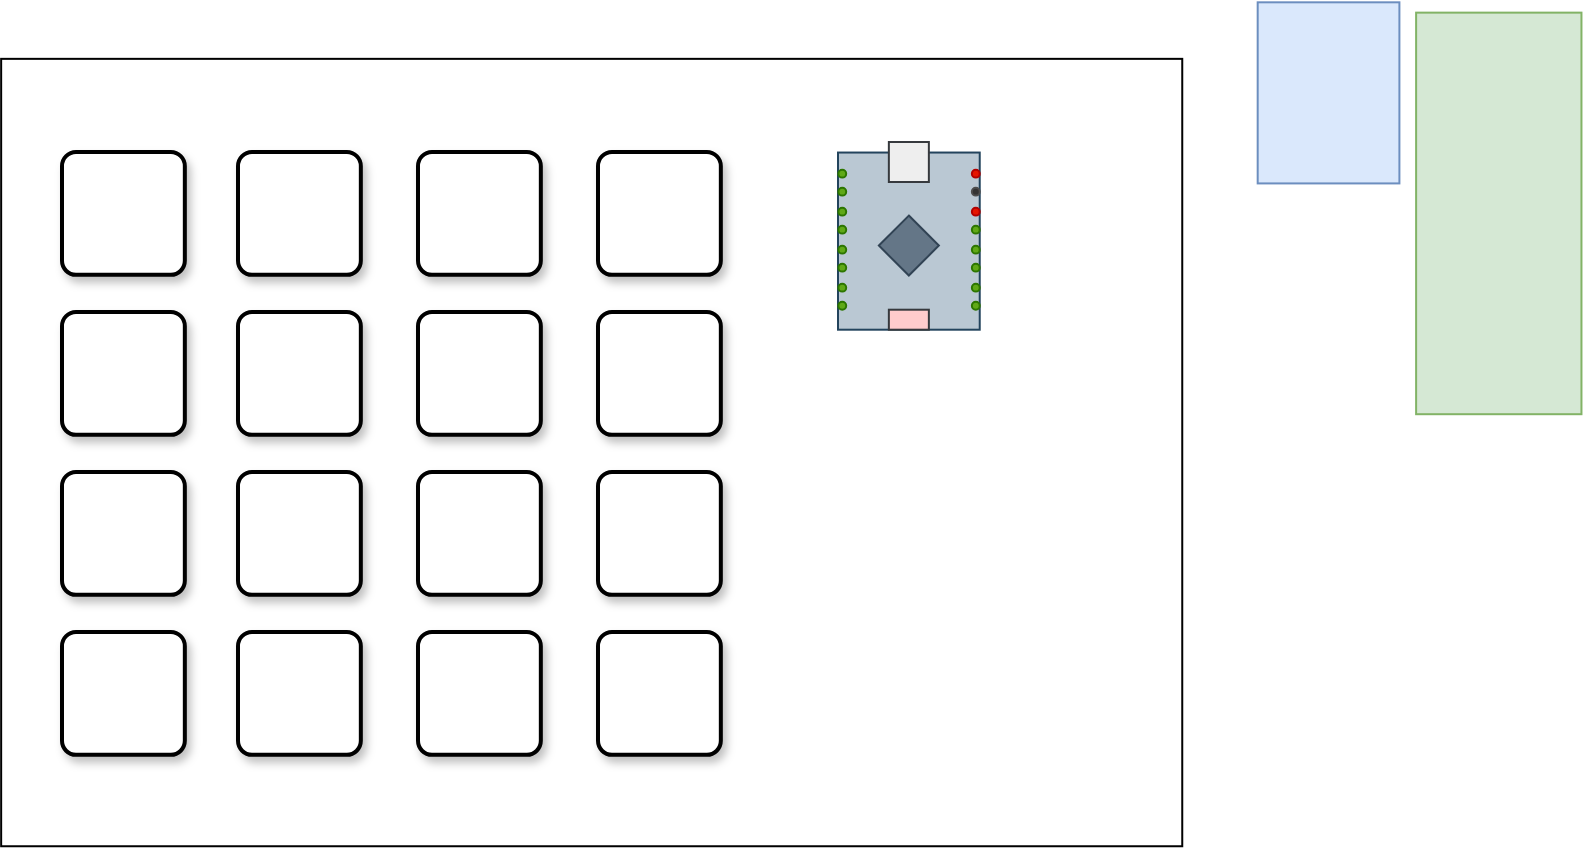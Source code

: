 <mxfile>
    <diagram id="8DtszeBpPk615TdrCxlv" name="Page-1">
        <mxGraphModel dx="848" dy="820" grid="1" gridSize="10" guides="1" tooltips="1" connect="1" arrows="1" fold="1" page="0" pageScale="1" pageWidth="827" pageHeight="1169" math="0" shadow="0">
            <root>
                <mxCell id="0"/>
                <mxCell id="1" parent="0"/>
                <mxCell id="2" value="" style="whiteSpace=wrap;html=1;rotation=-90;" vertex="1" parent="1">
                    <mxGeometry x="210" y="240" width="393.7" height="590.55" as="geometry"/>
                </mxCell>
                <mxCell id="3" value="" style="rounded=1;whiteSpace=wrap;html=1;absoluteArcSize=1;arcSize=14;strokeWidth=2;aspect=fixed;glass=0;shadow=1;rotation=-90;" vertex="1" parent="1">
                    <mxGeometry x="142" y="625" width="61.417" height="61.417" as="geometry"/>
                </mxCell>
                <mxCell id="4" value="" style="rounded=1;whiteSpace=wrap;html=1;absoluteArcSize=1;arcSize=14;strokeWidth=2;aspect=fixed;glass=0;shadow=1;rotation=-90;" vertex="1" parent="1">
                    <mxGeometry x="142" y="545" width="61.417" height="61.417" as="geometry"/>
                </mxCell>
                <mxCell id="5" value="" style="rounded=1;whiteSpace=wrap;html=1;absoluteArcSize=1;arcSize=14;strokeWidth=2;aspect=fixed;glass=0;shadow=1;rotation=-90;" vertex="1" parent="1">
                    <mxGeometry x="142" y="465" width="61.417" height="61.417" as="geometry"/>
                </mxCell>
                <mxCell id="6" value="" style="rounded=1;whiteSpace=wrap;html=1;absoluteArcSize=1;arcSize=14;strokeWidth=2;aspect=fixed;glass=0;shadow=1;rotation=-90;" vertex="1" parent="1">
                    <mxGeometry x="142" y="385" width="61.417" height="61.417" as="geometry"/>
                </mxCell>
                <mxCell id="8" value="" style="rounded=1;whiteSpace=wrap;html=1;absoluteArcSize=1;arcSize=14;strokeWidth=2;aspect=fixed;glass=0;shadow=1;rotation=-90;" vertex="1" parent="1">
                    <mxGeometry x="230" y="385" width="61.417" height="61.417" as="geometry"/>
                </mxCell>
                <mxCell id="9" value="" style="rounded=1;whiteSpace=wrap;html=1;absoluteArcSize=1;arcSize=14;strokeWidth=2;aspect=fixed;glass=0;shadow=1;rotation=-90;" vertex="1" parent="1">
                    <mxGeometry x="230" y="465" width="61.417" height="61.417" as="geometry"/>
                </mxCell>
                <mxCell id="10" value="" style="rounded=1;whiteSpace=wrap;html=1;absoluteArcSize=1;arcSize=14;strokeWidth=2;aspect=fixed;glass=0;shadow=1;rotation=-90;" vertex="1" parent="1">
                    <mxGeometry x="230" y="545" width="61.417" height="61.417" as="geometry"/>
                </mxCell>
                <mxCell id="11" value="" style="rounded=1;whiteSpace=wrap;html=1;absoluteArcSize=1;arcSize=14;strokeWidth=2;aspect=fixed;glass=0;shadow=1;rotation=-90;" vertex="1" parent="1">
                    <mxGeometry x="230" y="625" width="61.417" height="61.417" as="geometry"/>
                </mxCell>
                <mxCell id="12" value="" style="rounded=1;whiteSpace=wrap;html=1;absoluteArcSize=1;arcSize=14;strokeWidth=2;aspect=fixed;glass=0;shadow=1;rotation=-90;" vertex="1" parent="1">
                    <mxGeometry x="320" y="385" width="61.417" height="61.417" as="geometry"/>
                </mxCell>
                <mxCell id="13" value="" style="rounded=1;whiteSpace=wrap;html=1;absoluteArcSize=1;arcSize=14;strokeWidth=2;aspect=fixed;glass=0;shadow=1;rotation=-90;" vertex="1" parent="1">
                    <mxGeometry x="320" y="465" width="61.417" height="61.417" as="geometry"/>
                </mxCell>
                <mxCell id="14" value="" style="rounded=1;whiteSpace=wrap;html=1;absoluteArcSize=1;arcSize=14;strokeWidth=2;aspect=fixed;glass=0;shadow=1;rotation=-90;" vertex="1" parent="1">
                    <mxGeometry x="320" y="545" width="61.417" height="61.417" as="geometry"/>
                </mxCell>
                <mxCell id="15" value="" style="rounded=1;whiteSpace=wrap;html=1;absoluteArcSize=1;arcSize=14;strokeWidth=2;aspect=fixed;glass=0;shadow=1;rotation=-90;" vertex="1" parent="1">
                    <mxGeometry x="320" y="625" width="61.417" height="61.417" as="geometry"/>
                </mxCell>
                <mxCell id="16" value="" style="rounded=1;whiteSpace=wrap;html=1;absoluteArcSize=1;arcSize=14;strokeWidth=2;aspect=fixed;glass=0;shadow=1;rotation=-90;" vertex="1" parent="1">
                    <mxGeometry x="410" y="385" width="61.417" height="61.417" as="geometry"/>
                </mxCell>
                <mxCell id="17" value="" style="rounded=1;whiteSpace=wrap;html=1;absoluteArcSize=1;arcSize=14;strokeWidth=2;aspect=fixed;glass=0;shadow=1;rotation=-90;" vertex="1" parent="1">
                    <mxGeometry x="410" y="465" width="61.417" height="61.417" as="geometry"/>
                </mxCell>
                <mxCell id="18" value="" style="rounded=1;whiteSpace=wrap;html=1;absoluteArcSize=1;arcSize=14;strokeWidth=2;aspect=fixed;glass=0;shadow=1;rotation=-90;" vertex="1" parent="1">
                    <mxGeometry x="410" y="545" width="61.417" height="61.417" as="geometry"/>
                </mxCell>
                <mxCell id="19" value="" style="rounded=1;whiteSpace=wrap;html=1;absoluteArcSize=1;arcSize=14;strokeWidth=2;aspect=fixed;glass=0;shadow=1;rotation=-90;" vertex="1" parent="1">
                    <mxGeometry x="410" y="625" width="61.417" height="61.417" as="geometry"/>
                </mxCell>
                <mxCell id="21" value="" style="whiteSpace=wrap;html=1;aspect=fixed;fillColor=#d5e8d4;strokeColor=#82b366;rotation=-90;" vertex="1" parent="1">
                    <mxGeometry x="760" y="374.37" width="200.787" height="82.677" as="geometry"/>
                </mxCell>
                <mxCell id="22" value="" style="whiteSpace=wrap;html=1;fillColor=#dae8fc;strokeColor=#6c8ebf;rotation=-90;" vertex="1" parent="1">
                    <mxGeometry x="730" y="320" width="90.551" height="70.866" as="geometry"/>
                </mxCell>
                <mxCell id="43" value="" style="group" vertex="1" connectable="0" parent="1">
                    <mxGeometry x="530" y="380.0" width="70.867" height="93.852" as="geometry"/>
                </mxCell>
                <mxCell id="23" value="" style="whiteSpace=wrap;html=1;fillColor=#bac8d3;strokeColor=#23445d;rotation=0;" vertex="1" parent="43">
                    <mxGeometry y="5.27" width="70.866" height="88.582" as="geometry"/>
                </mxCell>
                <mxCell id="24" value="" style="rounded=0;whiteSpace=wrap;html=1;fillColor=#eeeeee;strokeColor=#36393d;" vertex="1" parent="43">
                    <mxGeometry x="25.43" width="20" height="20" as="geometry"/>
                </mxCell>
                <mxCell id="25" value="" style="rounded=0;whiteSpace=wrap;html=1;fillColor=#ffcccc;strokeColor=#36393d;" vertex="1" parent="43">
                    <mxGeometry x="25.43" y="83.85" width="20" height="10" as="geometry"/>
                </mxCell>
                <mxCell id="26" value="" style="ellipse;whiteSpace=wrap;html=1;aspect=fixed;fillColor=#e51400;fontColor=#ffffff;strokeColor=#B20000;" vertex="1" parent="43">
                    <mxGeometry x="66.93" y="13.85" width="3.937" height="3.94" as="geometry"/>
                </mxCell>
                <mxCell id="27" value="" style="ellipse;whiteSpace=wrap;html=1;aspect=fixed;fillColor=#333333;fontColor=#ffffff;strokeColor=#4D4D4D;" vertex="1" parent="43">
                    <mxGeometry x="66.93" y="22.85" width="3.937" height="3.94" as="geometry"/>
                </mxCell>
                <mxCell id="28" value="" style="ellipse;whiteSpace=wrap;html=1;aspect=fixed;fillColor=#e51400;fontColor=#ffffff;strokeColor=#B20000;" vertex="1" parent="43">
                    <mxGeometry x="66.93" y="32.85" width="3.937" height="3.94" as="geometry"/>
                </mxCell>
                <mxCell id="29" value="" style="ellipse;whiteSpace=wrap;html=1;aspect=fixed;fillColor=#60a917;fontColor=#ffffff;strokeColor=#2D7600;" vertex="1" parent="43">
                    <mxGeometry x="66.93" y="41.85" width="3.937" height="3.94" as="geometry"/>
                </mxCell>
                <mxCell id="30" value="" style="ellipse;whiteSpace=wrap;html=1;aspect=fixed;fillColor=#60a917;fontColor=#ffffff;strokeColor=#2D7600;" vertex="1" parent="43">
                    <mxGeometry x="66.93" y="51.85" width="3.937" height="3.94" as="geometry"/>
                </mxCell>
                <mxCell id="31" value="" style="ellipse;whiteSpace=wrap;html=1;aspect=fixed;fillColor=#60a917;fontColor=#ffffff;strokeColor=#2D7600;" vertex="1" parent="43">
                    <mxGeometry x="66.93" y="60.85" width="3.937" height="3.94" as="geometry"/>
                </mxCell>
                <mxCell id="32" value="" style="ellipse;whiteSpace=wrap;html=1;aspect=fixed;fillColor=#60a917;fontColor=#ffffff;strokeColor=#2D7600;" vertex="1" parent="43">
                    <mxGeometry x="66.93" y="70.85" width="3.937" height="3.94" as="geometry"/>
                </mxCell>
                <mxCell id="33" value="" style="ellipse;whiteSpace=wrap;html=1;aspect=fixed;fillColor=#60a917;fontColor=#ffffff;strokeColor=#2D7600;" vertex="1" parent="43">
                    <mxGeometry x="66.93" y="79.91" width="3.937" height="3.94" as="geometry"/>
                </mxCell>
                <mxCell id="34" value="" style="ellipse;whiteSpace=wrap;html=1;aspect=fixed;fillColor=#60a917;fontColor=#ffffff;strokeColor=#2D7600;" vertex="1" parent="43">
                    <mxGeometry x="0.16" y="13.85" width="3.937" height="3.94" as="geometry"/>
                </mxCell>
                <mxCell id="35" value="" style="ellipse;whiteSpace=wrap;html=1;aspect=fixed;fillColor=#60a917;fontColor=#ffffff;strokeColor=#2D7600;" vertex="1" parent="43">
                    <mxGeometry x="0.16" y="22.85" width="3.937" height="3.94" as="geometry"/>
                </mxCell>
                <mxCell id="36" value="" style="ellipse;whiteSpace=wrap;html=1;aspect=fixed;fillColor=#60a917;fontColor=#ffffff;strokeColor=#2D7600;" vertex="1" parent="43">
                    <mxGeometry x="0.16" y="32.85" width="3.937" height="3.94" as="geometry"/>
                </mxCell>
                <mxCell id="37" value="" style="ellipse;whiteSpace=wrap;html=1;aspect=fixed;fillColor=#60a917;fontColor=#ffffff;strokeColor=#2D7600;" vertex="1" parent="43">
                    <mxGeometry x="0.16" y="41.85" width="3.937" height="3.94" as="geometry"/>
                </mxCell>
                <mxCell id="38" value="" style="ellipse;whiteSpace=wrap;html=1;aspect=fixed;fillColor=#60a917;fontColor=#ffffff;strokeColor=#2D7600;" vertex="1" parent="43">
                    <mxGeometry x="0.16" y="51.85" width="3.937" height="3.94" as="geometry"/>
                </mxCell>
                <mxCell id="39" value="" style="ellipse;whiteSpace=wrap;html=1;aspect=fixed;fillColor=#60a917;fontColor=#ffffff;strokeColor=#2D7600;" vertex="1" parent="43">
                    <mxGeometry x="0.16" y="60.85" width="3.937" height="3.94" as="geometry"/>
                </mxCell>
                <mxCell id="40" value="" style="ellipse;whiteSpace=wrap;html=1;aspect=fixed;fillColor=#60a917;fontColor=#ffffff;strokeColor=#2D7600;" vertex="1" parent="43">
                    <mxGeometry x="0.16" y="70.85" width="3.937" height="3.94" as="geometry"/>
                </mxCell>
                <mxCell id="41" value="" style="ellipse;whiteSpace=wrap;html=1;aspect=fixed;fillColor=#60a917;fontColor=#ffffff;strokeColor=#2D7600;" vertex="1" parent="43">
                    <mxGeometry x="0.16" y="79.91" width="3.937" height="3.94" as="geometry"/>
                </mxCell>
                <mxCell id="42" value="" style="rhombus;whiteSpace=wrap;html=1;fillColor=#647687;fontColor=#ffffff;strokeColor=#314354;" vertex="1" parent="43">
                    <mxGeometry x="20.43" y="36.79" width="30" height="30" as="geometry"/>
                </mxCell>
            </root>
        </mxGraphModel>
    </diagram>
</mxfile>